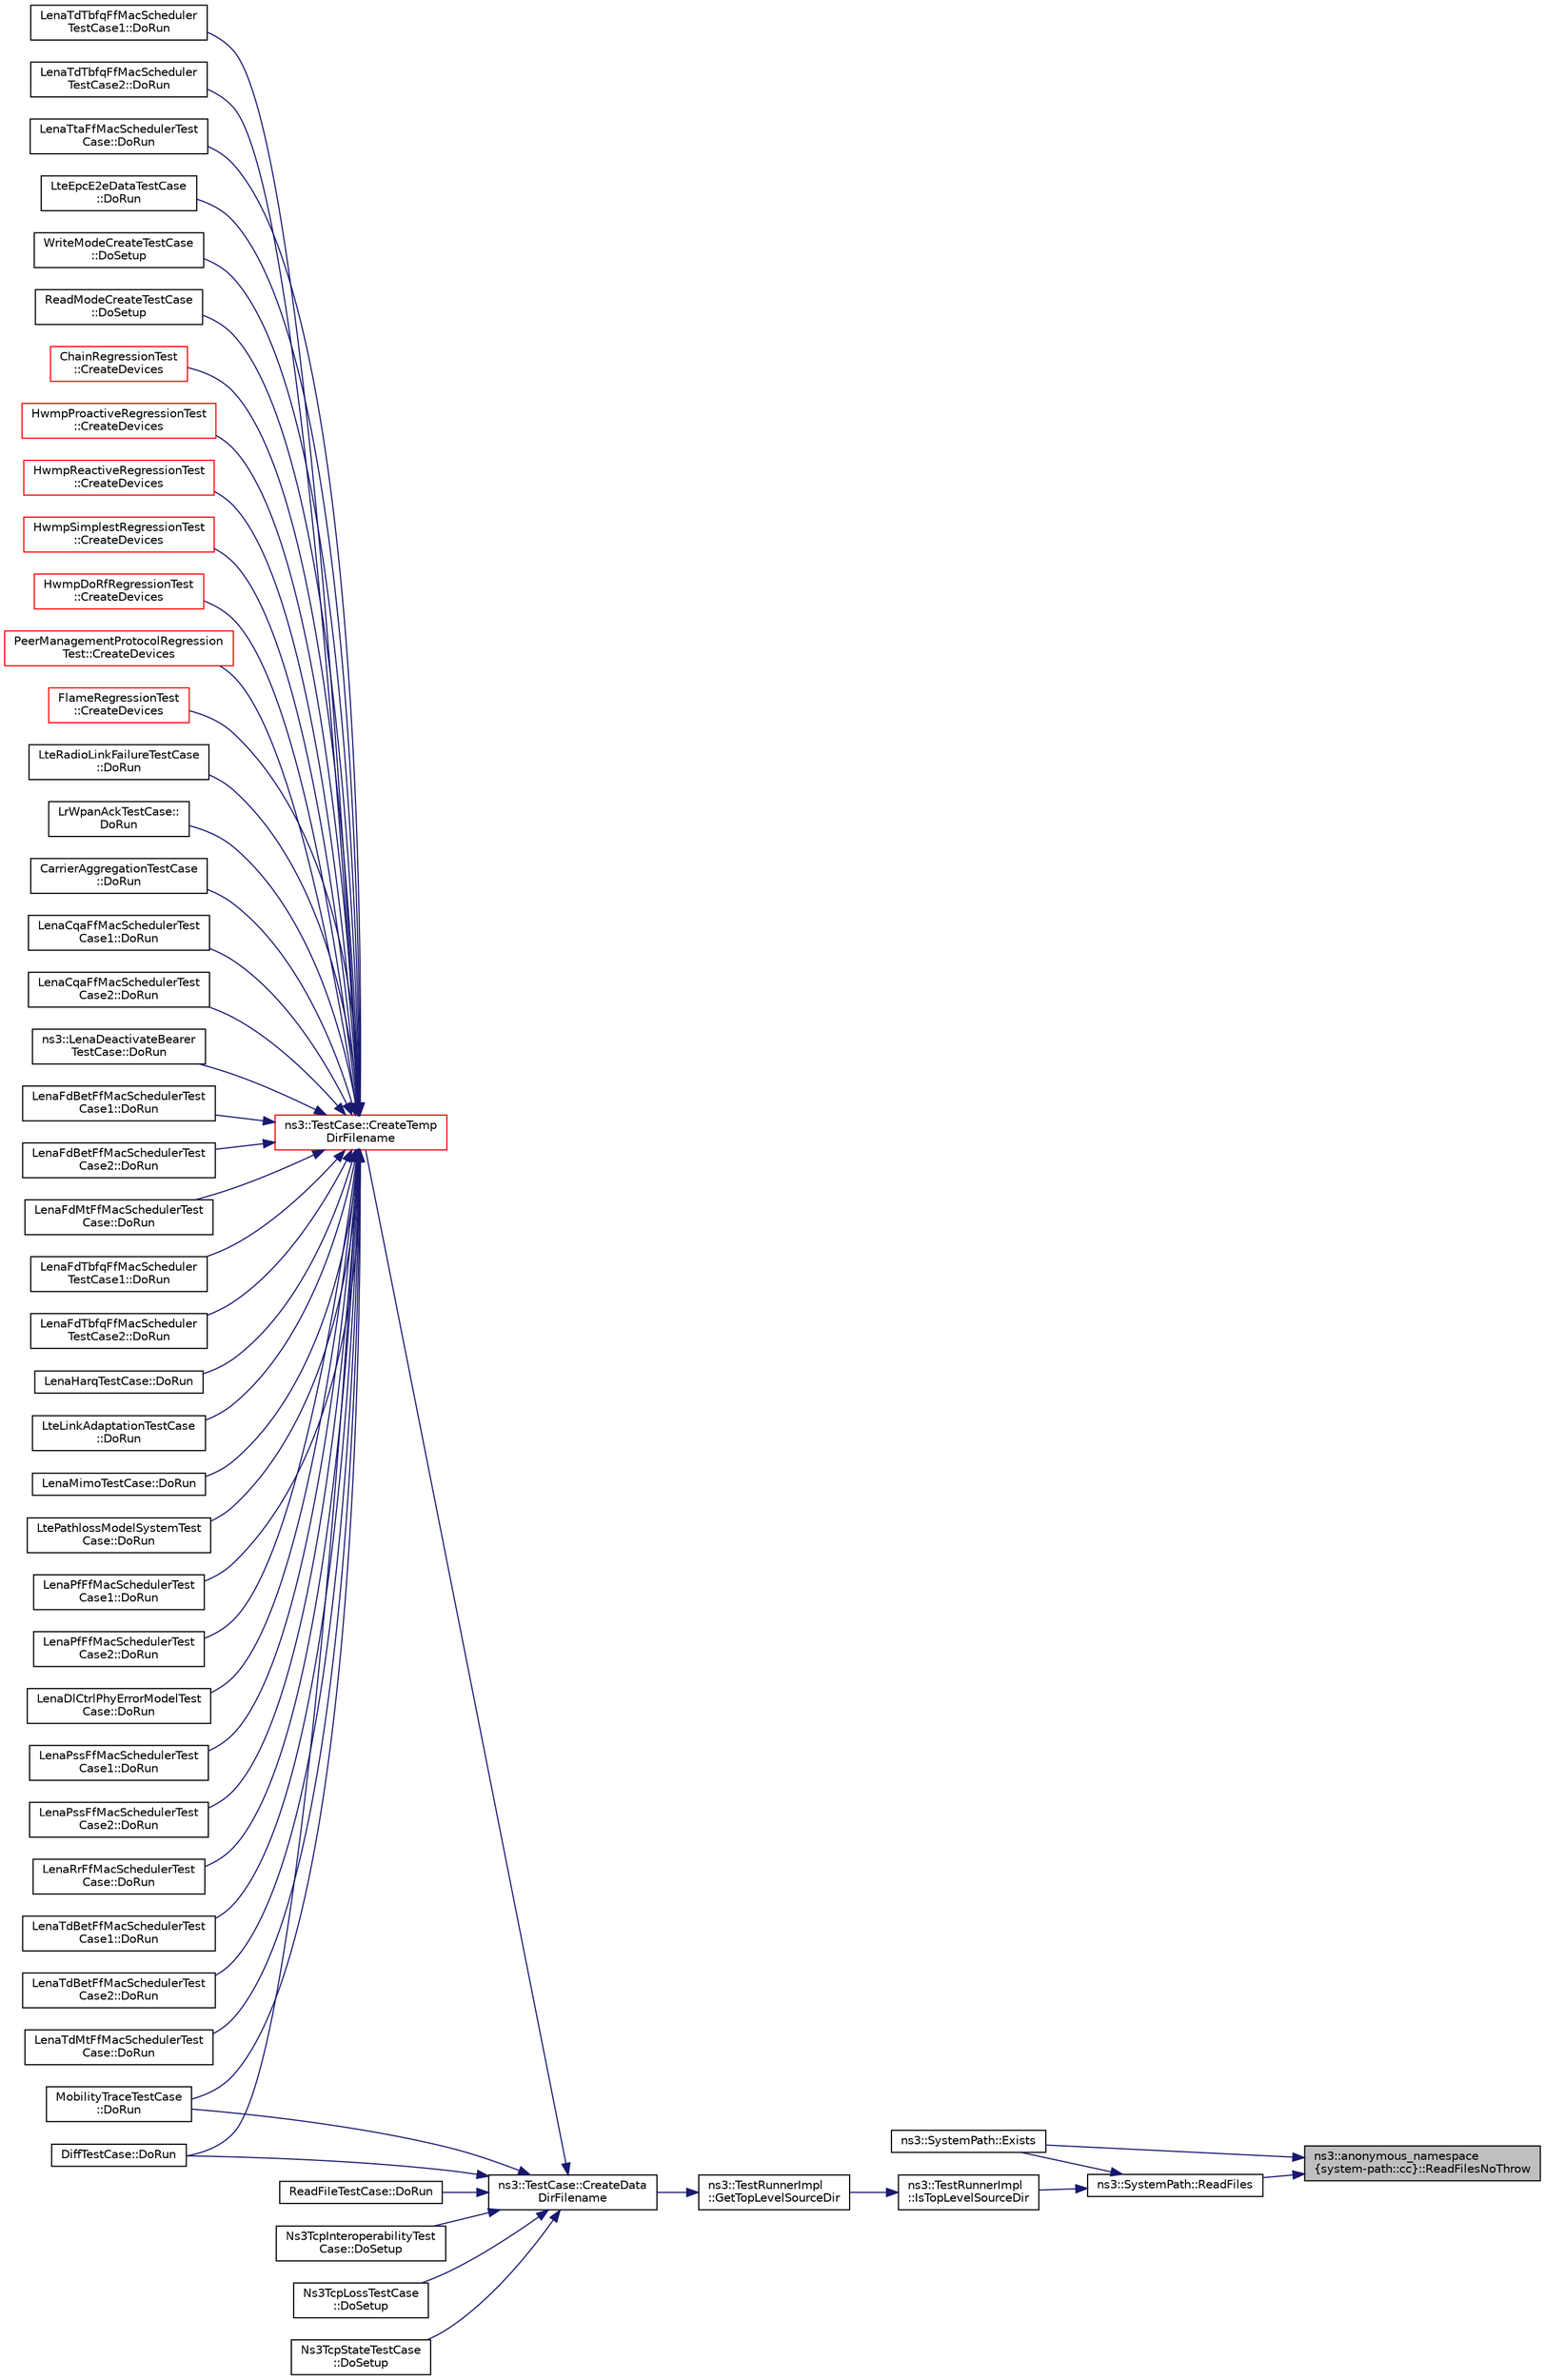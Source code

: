 digraph "ns3::anonymous_namespace{system-path::cc}::ReadFilesNoThrow"
{
 // LATEX_PDF_SIZE
  edge [fontname="Helvetica",fontsize="10",labelfontname="Helvetica",labelfontsize="10"];
  node [fontname="Helvetica",fontsize="10",shape=record];
  rankdir="RL";
  Node1 [label="ns3::anonymous_namespace\l\{system-path::cc\}::ReadFilesNoThrow",height=0.2,width=0.4,color="black", fillcolor="grey75", style="filled", fontcolor="black",tooltip="Get the list of files located in a file system directory with error."];
  Node1 -> Node2 [dir="back",color="midnightblue",fontsize="10",style="solid",fontname="Helvetica"];
  Node2 [label="ns3::SystemPath::Exists",height=0.2,width=0.4,color="black", fillcolor="white", style="filled",URL="$group__systempath.html#ga3e542e16514f8ee6be2b9f0d47ae02d8",tooltip="Check if a path exists."];
  Node1 -> Node3 [dir="back",color="midnightblue",fontsize="10",style="solid",fontname="Helvetica"];
  Node3 [label="ns3::SystemPath::ReadFiles",height=0.2,width=0.4,color="black", fillcolor="white", style="filled",URL="$group__systempath.html#ga152a348bccf02d8373607b0239587b87",tooltip="Get the list of files located in a file system directory."];
  Node3 -> Node2 [dir="back",color="midnightblue",fontsize="10",style="solid",fontname="Helvetica"];
  Node3 -> Node4 [dir="back",color="midnightblue",fontsize="10",style="solid",fontname="Helvetica"];
  Node4 [label="ns3::TestRunnerImpl\l::IsTopLevelSourceDir",height=0.2,width=0.4,color="black", fillcolor="white", style="filled",URL="$classns3_1_1_test_runner_impl.html#a41944636be7045a59481649913fbf829",tooltip="Check if this is the root of the source tree."];
  Node4 -> Node5 [dir="back",color="midnightblue",fontsize="10",style="solid",fontname="Helvetica"];
  Node5 [label="ns3::TestRunnerImpl\l::GetTopLevelSourceDir",height=0.2,width=0.4,color="black", fillcolor="white", style="filled",URL="$classns3_1_1_test_runner_impl.html#affd7b916d0dba744d84a346bab9bbb80",tooltip="Get the path to the root of the source tree."];
  Node5 -> Node6 [dir="back",color="midnightblue",fontsize="10",style="solid",fontname="Helvetica"];
  Node6 [label="ns3::TestCase::CreateData\lDirFilename",height=0.2,width=0.4,color="black", fillcolor="white", style="filled",URL="$classns3_1_1_test_case.html#a3e4d216ff392a43418f26bb3e5b0f16d",tooltip="Construct the full path to a file in the data directory."];
  Node6 -> Node7 [dir="back",color="midnightblue",fontsize="10",style="solid",fontname="Helvetica"];
  Node7 [label="ns3::TestCase::CreateTemp\lDirFilename",height=0.2,width=0.4,color="red", fillcolor="white", style="filled",URL="$classns3_1_1_test_case.html#a8a04695a6fb9ba0f89e28e9523963f88",tooltip="Construct the full path to a file in a temporary directory."];
  Node7 -> Node8 [dir="back",color="midnightblue",fontsize="10",style="solid",fontname="Helvetica"];
  Node8 [label="ChainRegressionTest\l::CreateDevices",height=0.2,width=0.4,color="red", fillcolor="white", style="filled",URL="$class_chain_regression_test.html#ae8b1dd906e3d52a223122c63d236bb19",tooltip="Create devices, install TCP/IP stack and applications."];
  Node7 -> Node10 [dir="back",color="midnightblue",fontsize="10",style="solid",fontname="Helvetica"];
  Node10 [label="HwmpProactiveRegressionTest\l::CreateDevices",height=0.2,width=0.4,color="red", fillcolor="white", style="filled",URL="$class_hwmp_proactive_regression_test.html#a98c6ff2361a7a5065ebf14089edc5bad",tooltip="Create devices function."];
  Node7 -> Node12 [dir="back",color="midnightblue",fontsize="10",style="solid",fontname="Helvetica"];
  Node12 [label="HwmpReactiveRegressionTest\l::CreateDevices",height=0.2,width=0.4,color="red", fillcolor="white", style="filled",URL="$class_hwmp_reactive_regression_test.html#a8b288a6801baae1e65f87de7eb0352a4",tooltip="Create devices function."];
  Node7 -> Node14 [dir="back",color="midnightblue",fontsize="10",style="solid",fontname="Helvetica"];
  Node14 [label="HwmpSimplestRegressionTest\l::CreateDevices",height=0.2,width=0.4,color="red", fillcolor="white", style="filled",URL="$class_hwmp_simplest_regression_test.html#a6866a6d6b0b93241ec0f0c29ef61fd39",tooltip="Create devices function."];
  Node7 -> Node16 [dir="back",color="midnightblue",fontsize="10",style="solid",fontname="Helvetica"];
  Node16 [label="HwmpDoRfRegressionTest\l::CreateDevices",height=0.2,width=0.4,color="red", fillcolor="white", style="filled",URL="$class_hwmp_do_rf_regression_test.html#a55abac18467e059d3c39fa0de53bc436",tooltip="Create devices function."];
  Node7 -> Node18 [dir="back",color="midnightblue",fontsize="10",style="solid",fontname="Helvetica"];
  Node18 [label="PeerManagementProtocolRegression\lTest::CreateDevices",height=0.2,width=0.4,color="red", fillcolor="white", style="filled",URL="$class_peer_management_protocol_regression_test.html#a045b489f508afaecc5b5abb9d3513918",tooltip="Create devices function."];
  Node7 -> Node20 [dir="back",color="midnightblue",fontsize="10",style="solid",fontname="Helvetica"];
  Node20 [label="FlameRegressionTest\l::CreateDevices",height=0.2,width=0.4,color="red", fillcolor="white", style="filled",URL="$class_flame_regression_test.html#aeee4af77af2814f7339f204135cc2733",tooltip="Create devices function."];
  Node7 -> Node22 [dir="back",color="midnightblue",fontsize="10",style="solid",fontname="Helvetica"];
  Node22 [label="LteRadioLinkFailureTestCase\l::DoRun",height=0.2,width=0.4,color="black", fillcolor="white", style="filled",URL="$class_lte_radio_link_failure_test_case.html#ae7e2b1f96fbb5c77477c9b5b5905f347",tooltip="Setup the simulation according to the configuration set by the class constructor, run it,..."];
  Node7 -> Node23 [dir="back",color="midnightblue",fontsize="10",style="solid",fontname="Helvetica"];
  Node23 [label="LrWpanAckTestCase::\lDoRun",height=0.2,width=0.4,color="black", fillcolor="white", style="filled",URL="$class_lr_wpan_ack_test_case.html#a44ec9b782ae2c74d8fa2a25d696833e9",tooltip="Implementation to actually run this TestCase."];
  Node7 -> Node24 [dir="back",color="midnightblue",fontsize="10",style="solid",fontname="Helvetica"];
  Node24 [label="CarrierAggregationTestCase\l::DoRun",height=0.2,width=0.4,color="black", fillcolor="white", style="filled",URL="$class_carrier_aggregation_test_case.html#a20f3e28f3a6dd2919e51e508b78afa59",tooltip="Implementation to actually run this TestCase."];
  Node7 -> Node25 [dir="back",color="midnightblue",fontsize="10",style="solid",fontname="Helvetica"];
  Node25 [label="LenaCqaFfMacSchedulerTest\lCase1::DoRun",height=0.2,width=0.4,color="black", fillcolor="white", style="filled",URL="$class_lena_cqa_ff_mac_scheduler_test_case1.html#a91b3e2ef4ff292dbeda5559ff0eae1e6",tooltip="Implementation to actually run this TestCase."];
  Node7 -> Node26 [dir="back",color="midnightblue",fontsize="10",style="solid",fontname="Helvetica"];
  Node26 [label="LenaCqaFfMacSchedulerTest\lCase2::DoRun",height=0.2,width=0.4,color="black", fillcolor="white", style="filled",URL="$class_lena_cqa_ff_mac_scheduler_test_case2.html#a773e8490a80a3afe50adf54d713d3e4a",tooltip="Implementation to actually run this TestCase."];
  Node7 -> Node27 [dir="back",color="midnightblue",fontsize="10",style="solid",fontname="Helvetica"];
  Node27 [label="ns3::LenaDeactivateBearer\lTestCase::DoRun",height=0.2,width=0.4,color="black", fillcolor="white", style="filled",URL="$classns3_1_1_lena_deactivate_bearer_test_case.html#a214d777e46f96b701efdfd360871f53f",tooltip="Implementation to actually run this TestCase."];
  Node7 -> Node28 [dir="back",color="midnightblue",fontsize="10",style="solid",fontname="Helvetica"];
  Node28 [label="LenaFdBetFfMacSchedulerTest\lCase1::DoRun",height=0.2,width=0.4,color="black", fillcolor="white", style="filled",URL="$class_lena_fd_bet_ff_mac_scheduler_test_case1.html#a21b7a9f396adcc1ab24ddefc919345f2",tooltip="Implementation to actually run this TestCase."];
  Node7 -> Node29 [dir="back",color="midnightblue",fontsize="10",style="solid",fontname="Helvetica"];
  Node29 [label="LenaFdBetFfMacSchedulerTest\lCase2::DoRun",height=0.2,width=0.4,color="black", fillcolor="white", style="filled",URL="$class_lena_fd_bet_ff_mac_scheduler_test_case2.html#a51c587a50f2087be7c3950f4d2d82852",tooltip="Implementation to actually run this TestCase."];
  Node7 -> Node30 [dir="back",color="midnightblue",fontsize="10",style="solid",fontname="Helvetica"];
  Node30 [label="LenaFdMtFfMacSchedulerTest\lCase::DoRun",height=0.2,width=0.4,color="black", fillcolor="white", style="filled",URL="$class_lena_fd_mt_ff_mac_scheduler_test_case.html#a5cfc445b7daa4a02df317b46ee007f1a",tooltip="Implementation to actually run this TestCase."];
  Node7 -> Node31 [dir="back",color="midnightblue",fontsize="10",style="solid",fontname="Helvetica"];
  Node31 [label="LenaFdTbfqFfMacScheduler\lTestCase1::DoRun",height=0.2,width=0.4,color="black", fillcolor="white", style="filled",URL="$class_lena_fd_tbfq_ff_mac_scheduler_test_case1.html#ae0536bf54d4e05fbf3600c1654c14cc0",tooltip="Implementation to actually run this TestCase."];
  Node7 -> Node32 [dir="back",color="midnightblue",fontsize="10",style="solid",fontname="Helvetica"];
  Node32 [label="LenaFdTbfqFfMacScheduler\lTestCase2::DoRun",height=0.2,width=0.4,color="black", fillcolor="white", style="filled",URL="$class_lena_fd_tbfq_ff_mac_scheduler_test_case2.html#a2e43d4f9483463dffa86410a1ce47140",tooltip="Implementation to actually run this TestCase."];
  Node7 -> Node33 [dir="back",color="midnightblue",fontsize="10",style="solid",fontname="Helvetica"];
  Node33 [label="LenaHarqTestCase::DoRun",height=0.2,width=0.4,color="black", fillcolor="white", style="filled",URL="$class_lena_harq_test_case.html#a77a86faca2ff6021e971516d82ea0533",tooltip="Implementation to actually run this TestCase."];
  Node7 -> Node34 [dir="back",color="midnightblue",fontsize="10",style="solid",fontname="Helvetica"];
  Node34 [label="LteLinkAdaptationTestCase\l::DoRun",height=0.2,width=0.4,color="black", fillcolor="white", style="filled",URL="$class_lte_link_adaptation_test_case.html#a2310163be7e860827f18fce7fd100649",tooltip="Implementation to actually run this TestCase."];
  Node7 -> Node35 [dir="back",color="midnightblue",fontsize="10",style="solid",fontname="Helvetica"];
  Node35 [label="LenaMimoTestCase::DoRun",height=0.2,width=0.4,color="black", fillcolor="white", style="filled",URL="$class_lena_mimo_test_case.html#a5479f5cb1621e84f8d28b4779f3e3b7c",tooltip="Implementation to actually run this TestCase."];
  Node7 -> Node36 [dir="back",color="midnightblue",fontsize="10",style="solid",fontname="Helvetica"];
  Node36 [label="LtePathlossModelSystemTest\lCase::DoRun",height=0.2,width=0.4,color="black", fillcolor="white", style="filled",URL="$class_lte_pathloss_model_system_test_case.html#a6cf8d23b5eab69a72e893419bbd13c1b",tooltip="Implementation to actually run this TestCase."];
  Node7 -> Node37 [dir="back",color="midnightblue",fontsize="10",style="solid",fontname="Helvetica"];
  Node37 [label="LenaPfFfMacSchedulerTest\lCase1::DoRun",height=0.2,width=0.4,color="black", fillcolor="white", style="filled",URL="$class_lena_pf_ff_mac_scheduler_test_case1.html#a34e366045d568d5a38bedfeebbf72b79",tooltip="Implementation to actually run this TestCase."];
  Node7 -> Node38 [dir="back",color="midnightblue",fontsize="10",style="solid",fontname="Helvetica"];
  Node38 [label="LenaPfFfMacSchedulerTest\lCase2::DoRun",height=0.2,width=0.4,color="black", fillcolor="white", style="filled",URL="$class_lena_pf_ff_mac_scheduler_test_case2.html#a693c0eff7472d9b3bb12f1f95e46253b",tooltip="Implementation to actually run this TestCase."];
  Node7 -> Node39 [dir="back",color="midnightblue",fontsize="10",style="solid",fontname="Helvetica"];
  Node39 [label="LenaDlCtrlPhyErrorModelTest\lCase::DoRun",height=0.2,width=0.4,color="black", fillcolor="white", style="filled",URL="$class_lena_dl_ctrl_phy_error_model_test_case.html#a1fb7c0a2adfe1083d7e0883b866b0954",tooltip="Implementation to actually run this TestCase."];
  Node7 -> Node40 [dir="back",color="midnightblue",fontsize="10",style="solid",fontname="Helvetica"];
  Node40 [label="LenaPssFfMacSchedulerTest\lCase1::DoRun",height=0.2,width=0.4,color="black", fillcolor="white", style="filled",URL="$class_lena_pss_ff_mac_scheduler_test_case1.html#a82b48ffdd476a2c0b5b111aaa2702fc9",tooltip="Implementation to actually run this TestCase."];
  Node7 -> Node41 [dir="back",color="midnightblue",fontsize="10",style="solid",fontname="Helvetica"];
  Node41 [label="LenaPssFfMacSchedulerTest\lCase2::DoRun",height=0.2,width=0.4,color="black", fillcolor="white", style="filled",URL="$class_lena_pss_ff_mac_scheduler_test_case2.html#aff2e955c075aacd1f05d38b81ace0c3a",tooltip="Implementation to actually run this TestCase."];
  Node7 -> Node42 [dir="back",color="midnightblue",fontsize="10",style="solid",fontname="Helvetica"];
  Node42 [label="LenaRrFfMacSchedulerTest\lCase::DoRun",height=0.2,width=0.4,color="black", fillcolor="white", style="filled",URL="$class_lena_rr_ff_mac_scheduler_test_case.html#a1e221eff047ec55f7f1d36daab1f1d91",tooltip="Implementation to actually run this TestCase."];
  Node7 -> Node43 [dir="back",color="midnightblue",fontsize="10",style="solid",fontname="Helvetica"];
  Node43 [label="LenaTdBetFfMacSchedulerTest\lCase1::DoRun",height=0.2,width=0.4,color="black", fillcolor="white", style="filled",URL="$class_lena_td_bet_ff_mac_scheduler_test_case1.html#a7d559a1158bc847fbf816ed856b7b8eb",tooltip="Implementation to actually run this TestCase."];
  Node7 -> Node44 [dir="back",color="midnightblue",fontsize="10",style="solid",fontname="Helvetica"];
  Node44 [label="LenaTdBetFfMacSchedulerTest\lCase2::DoRun",height=0.2,width=0.4,color="black", fillcolor="white", style="filled",URL="$class_lena_td_bet_ff_mac_scheduler_test_case2.html#a57f91550eee3286bec279c76f9ab8a19",tooltip="Implementation to actually run this TestCase."];
  Node7 -> Node45 [dir="back",color="midnightblue",fontsize="10",style="solid",fontname="Helvetica"];
  Node45 [label="LenaTdMtFfMacSchedulerTest\lCase::DoRun",height=0.2,width=0.4,color="black", fillcolor="white", style="filled",URL="$class_lena_td_mt_ff_mac_scheduler_test_case.html#a58d638cd7e72948bb9956cd770eb053f",tooltip="Implementation to actually run this TestCase."];
  Node7 -> Node46 [dir="back",color="midnightblue",fontsize="10",style="solid",fontname="Helvetica"];
  Node46 [label="LenaTdTbfqFfMacScheduler\lTestCase1::DoRun",height=0.2,width=0.4,color="black", fillcolor="white", style="filled",URL="$class_lena_td_tbfq_ff_mac_scheduler_test_case1.html#a7cc404c3537ef82bd8c4d8ebee0af929",tooltip="Implementation to actually run this TestCase."];
  Node7 -> Node47 [dir="back",color="midnightblue",fontsize="10",style="solid",fontname="Helvetica"];
  Node47 [label="LenaTdTbfqFfMacScheduler\lTestCase2::DoRun",height=0.2,width=0.4,color="black", fillcolor="white", style="filled",URL="$class_lena_td_tbfq_ff_mac_scheduler_test_case2.html#a4029c5006bf9136e36d90101934b1db0",tooltip="Implementation to actually run this TestCase."];
  Node7 -> Node48 [dir="back",color="midnightblue",fontsize="10",style="solid",fontname="Helvetica"];
  Node48 [label="LenaTtaFfMacSchedulerTest\lCase::DoRun",height=0.2,width=0.4,color="black", fillcolor="white", style="filled",URL="$class_lena_tta_ff_mac_scheduler_test_case.html#a6c4a3631833e54ea62e6c454e937348a",tooltip="Implementation to actually run this TestCase."];
  Node7 -> Node49 [dir="back",color="midnightblue",fontsize="10",style="solid",fontname="Helvetica"];
  Node49 [label="LteEpcE2eDataTestCase\l::DoRun",height=0.2,width=0.4,color="black", fillcolor="white", style="filled",URL="$class_lte_epc_e2e_data_test_case.html#a7b55bb639cd07d8b68365444a4cea639",tooltip="Implementation to actually run this TestCase."];
  Node7 -> Node50 [dir="back",color="midnightblue",fontsize="10",style="solid",fontname="Helvetica"];
  Node50 [label="MobilityTraceTestCase\l::DoRun",height=0.2,width=0.4,color="black", fillcolor="white", style="filled",URL="$class_mobility_trace_test_case.html#ae30ac31273ee7b04d922588517c14ca8",tooltip="Implementation to actually run this TestCase."];
  Node7 -> Node51 [dir="back",color="midnightblue",fontsize="10",style="solid",fontname="Helvetica"];
  Node51 [label="DiffTestCase::DoRun",height=0.2,width=0.4,color="black", fillcolor="white", style="filled",URL="$class_diff_test_case.html#aa6e6da63a68b54ea86a6172337d1e5a6",tooltip="Implementation to actually run this TestCase."];
  Node7 -> Node52 [dir="back",color="midnightblue",fontsize="10",style="solid",fontname="Helvetica"];
  Node52 [label="WriteModeCreateTestCase\l::DoSetup",height=0.2,width=0.4,color="black", fillcolor="white", style="filled",URL="$class_write_mode_create_test_case.html#a3a3ac08af7de3c751216bad78fa5082e",tooltip="Implementation to do any local setup required for this TestCase."];
  Node7 -> Node53 [dir="back",color="midnightblue",fontsize="10",style="solid",fontname="Helvetica"];
  Node53 [label="ReadModeCreateTestCase\l::DoSetup",height=0.2,width=0.4,color="black", fillcolor="white", style="filled",URL="$class_read_mode_create_test_case.html#a6dd7e9a6a38fd7f1622950f026af16ae",tooltip="Implementation to do any local setup required for this TestCase."];
  Node6 -> Node50 [dir="back",color="midnightblue",fontsize="10",style="solid",fontname="Helvetica"];
  Node6 -> Node56 [dir="back",color="midnightblue",fontsize="10",style="solid",fontname="Helvetica"];
  Node56 [label="ReadFileTestCase::DoRun",height=0.2,width=0.4,color="black", fillcolor="white", style="filled",URL="$class_read_file_test_case.html#a45c51f52ea608037fd8b5ca3a5353ad9",tooltip="Implementation to actually run this TestCase."];
  Node6 -> Node51 [dir="back",color="midnightblue",fontsize="10",style="solid",fontname="Helvetica"];
  Node6 -> Node57 [dir="back",color="midnightblue",fontsize="10",style="solid",fontname="Helvetica"];
  Node57 [label="Ns3TcpInteroperabilityTest\lCase::DoSetup",height=0.2,width=0.4,color="black", fillcolor="white", style="filled",URL="$class_ns3_tcp_interoperability_test_case.html#af18785722baa5f4826f281efacaabe60",tooltip="Implementation to do any local setup required for this TestCase."];
  Node6 -> Node58 [dir="back",color="midnightblue",fontsize="10",style="solid",fontname="Helvetica"];
  Node58 [label="Ns3TcpLossTestCase\l::DoSetup",height=0.2,width=0.4,color="black", fillcolor="white", style="filled",URL="$class_ns3_tcp_loss_test_case.html#a08237ed89cdb33439db0d70432dc773a",tooltip="Implementation to do any local setup required for this TestCase."];
  Node6 -> Node59 [dir="back",color="midnightblue",fontsize="10",style="solid",fontname="Helvetica"];
  Node59 [label="Ns3TcpStateTestCase\l::DoSetup",height=0.2,width=0.4,color="black", fillcolor="white", style="filled",URL="$class_ns3_tcp_state_test_case.html#ab40bcdfe18d73d1d52edf573894ce112",tooltip="Implementation to do any local setup required for this TestCase."];
}
